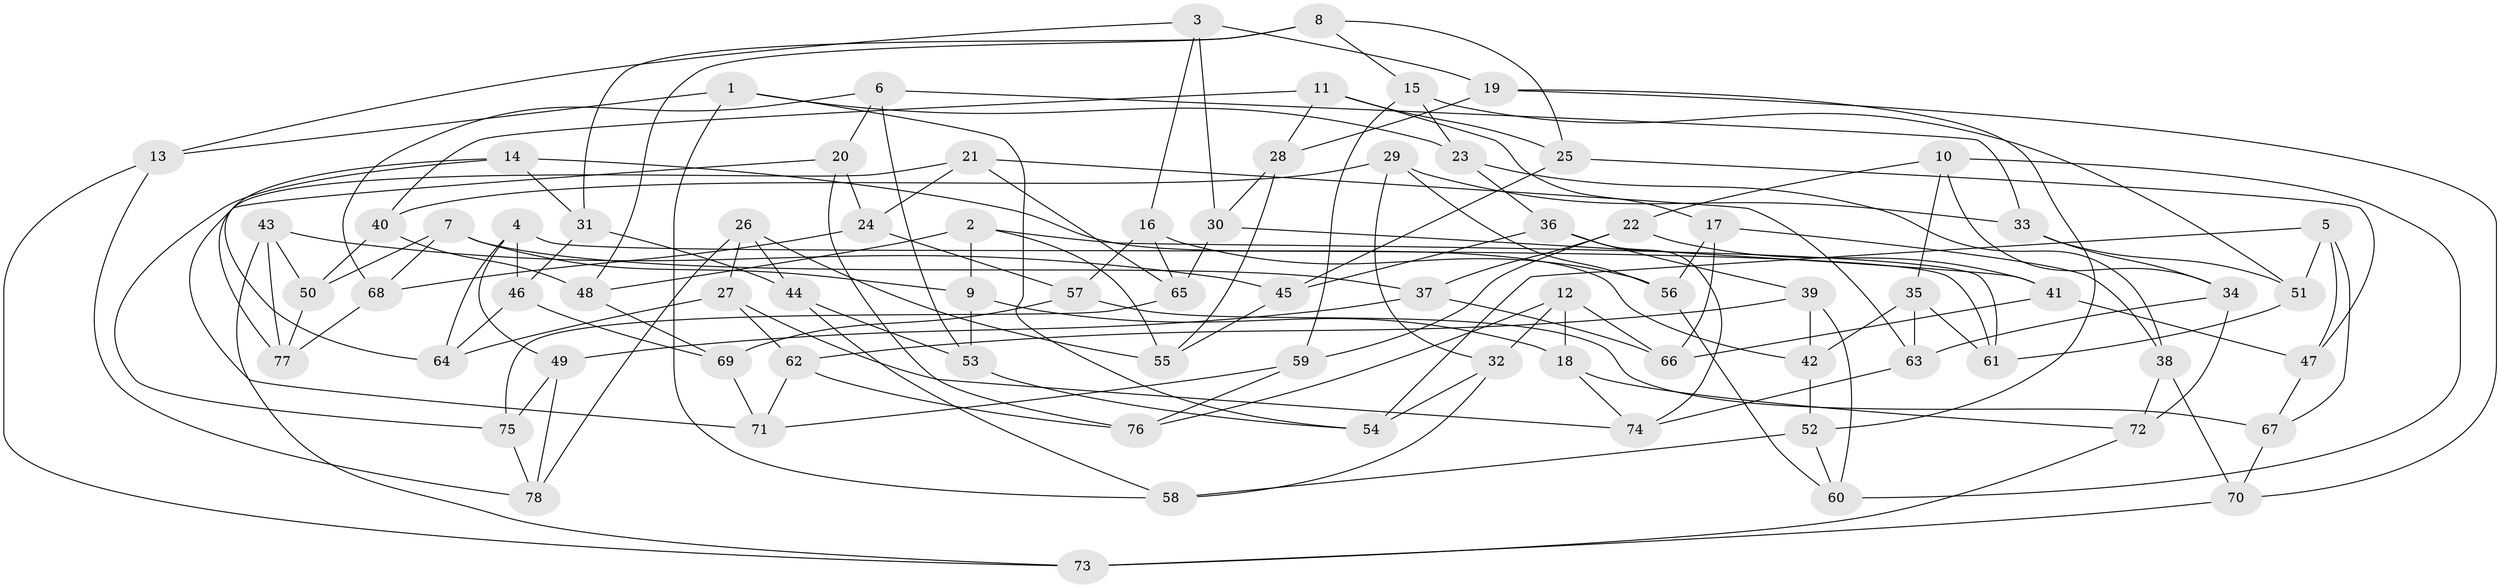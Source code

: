 // Generated by graph-tools (version 1.1) at 2025/03/03/09/25 03:03:01]
// undirected, 78 vertices, 156 edges
graph export_dot {
graph [start="1"]
  node [color=gray90,style=filled];
  1;
  2;
  3;
  4;
  5;
  6;
  7;
  8;
  9;
  10;
  11;
  12;
  13;
  14;
  15;
  16;
  17;
  18;
  19;
  20;
  21;
  22;
  23;
  24;
  25;
  26;
  27;
  28;
  29;
  30;
  31;
  32;
  33;
  34;
  35;
  36;
  37;
  38;
  39;
  40;
  41;
  42;
  43;
  44;
  45;
  46;
  47;
  48;
  49;
  50;
  51;
  52;
  53;
  54;
  55;
  56;
  57;
  58;
  59;
  60;
  61;
  62;
  63;
  64;
  65;
  66;
  67;
  68;
  69;
  70;
  71;
  72;
  73;
  74;
  75;
  76;
  77;
  78;
  1 -- 58;
  1 -- 23;
  1 -- 54;
  1 -- 13;
  2 -- 48;
  2 -- 61;
  2 -- 55;
  2 -- 9;
  3 -- 16;
  3 -- 13;
  3 -- 30;
  3 -- 19;
  4 -- 61;
  4 -- 49;
  4 -- 46;
  4 -- 64;
  5 -- 67;
  5 -- 51;
  5 -- 54;
  5 -- 47;
  6 -- 53;
  6 -- 33;
  6 -- 68;
  6 -- 20;
  7 -- 50;
  7 -- 68;
  7 -- 37;
  7 -- 9;
  8 -- 25;
  8 -- 31;
  8 -- 15;
  8 -- 48;
  9 -- 18;
  9 -- 53;
  10 -- 60;
  10 -- 35;
  10 -- 34;
  10 -- 22;
  11 -- 17;
  11 -- 28;
  11 -- 40;
  11 -- 25;
  12 -- 76;
  12 -- 32;
  12 -- 66;
  12 -- 18;
  13 -- 78;
  13 -- 73;
  14 -- 64;
  14 -- 42;
  14 -- 75;
  14 -- 31;
  15 -- 23;
  15 -- 59;
  15 -- 51;
  16 -- 65;
  16 -- 57;
  16 -- 56;
  17 -- 66;
  17 -- 56;
  17 -- 38;
  18 -- 74;
  18 -- 72;
  19 -- 70;
  19 -- 28;
  19 -- 52;
  20 -- 76;
  20 -- 77;
  20 -- 24;
  21 -- 63;
  21 -- 71;
  21 -- 65;
  21 -- 24;
  22 -- 37;
  22 -- 41;
  22 -- 59;
  23 -- 36;
  23 -- 38;
  24 -- 68;
  24 -- 57;
  25 -- 47;
  25 -- 45;
  26 -- 44;
  26 -- 55;
  26 -- 27;
  26 -- 78;
  27 -- 74;
  27 -- 62;
  27 -- 64;
  28 -- 30;
  28 -- 55;
  29 -- 56;
  29 -- 33;
  29 -- 32;
  29 -- 40;
  30 -- 41;
  30 -- 65;
  31 -- 44;
  31 -- 46;
  32 -- 58;
  32 -- 54;
  33 -- 51;
  33 -- 34;
  34 -- 63;
  34 -- 72;
  35 -- 42;
  35 -- 61;
  35 -- 63;
  36 -- 74;
  36 -- 45;
  36 -- 39;
  37 -- 49;
  37 -- 66;
  38 -- 72;
  38 -- 70;
  39 -- 62;
  39 -- 42;
  39 -- 60;
  40 -- 50;
  40 -- 48;
  41 -- 47;
  41 -- 66;
  42 -- 52;
  43 -- 77;
  43 -- 50;
  43 -- 73;
  43 -- 45;
  44 -- 58;
  44 -- 53;
  45 -- 55;
  46 -- 64;
  46 -- 69;
  47 -- 67;
  48 -- 69;
  49 -- 78;
  49 -- 75;
  50 -- 77;
  51 -- 61;
  52 -- 60;
  52 -- 58;
  53 -- 54;
  56 -- 60;
  57 -- 69;
  57 -- 67;
  59 -- 71;
  59 -- 76;
  62 -- 71;
  62 -- 76;
  63 -- 74;
  65 -- 75;
  67 -- 70;
  68 -- 77;
  69 -- 71;
  70 -- 73;
  72 -- 73;
  75 -- 78;
}
